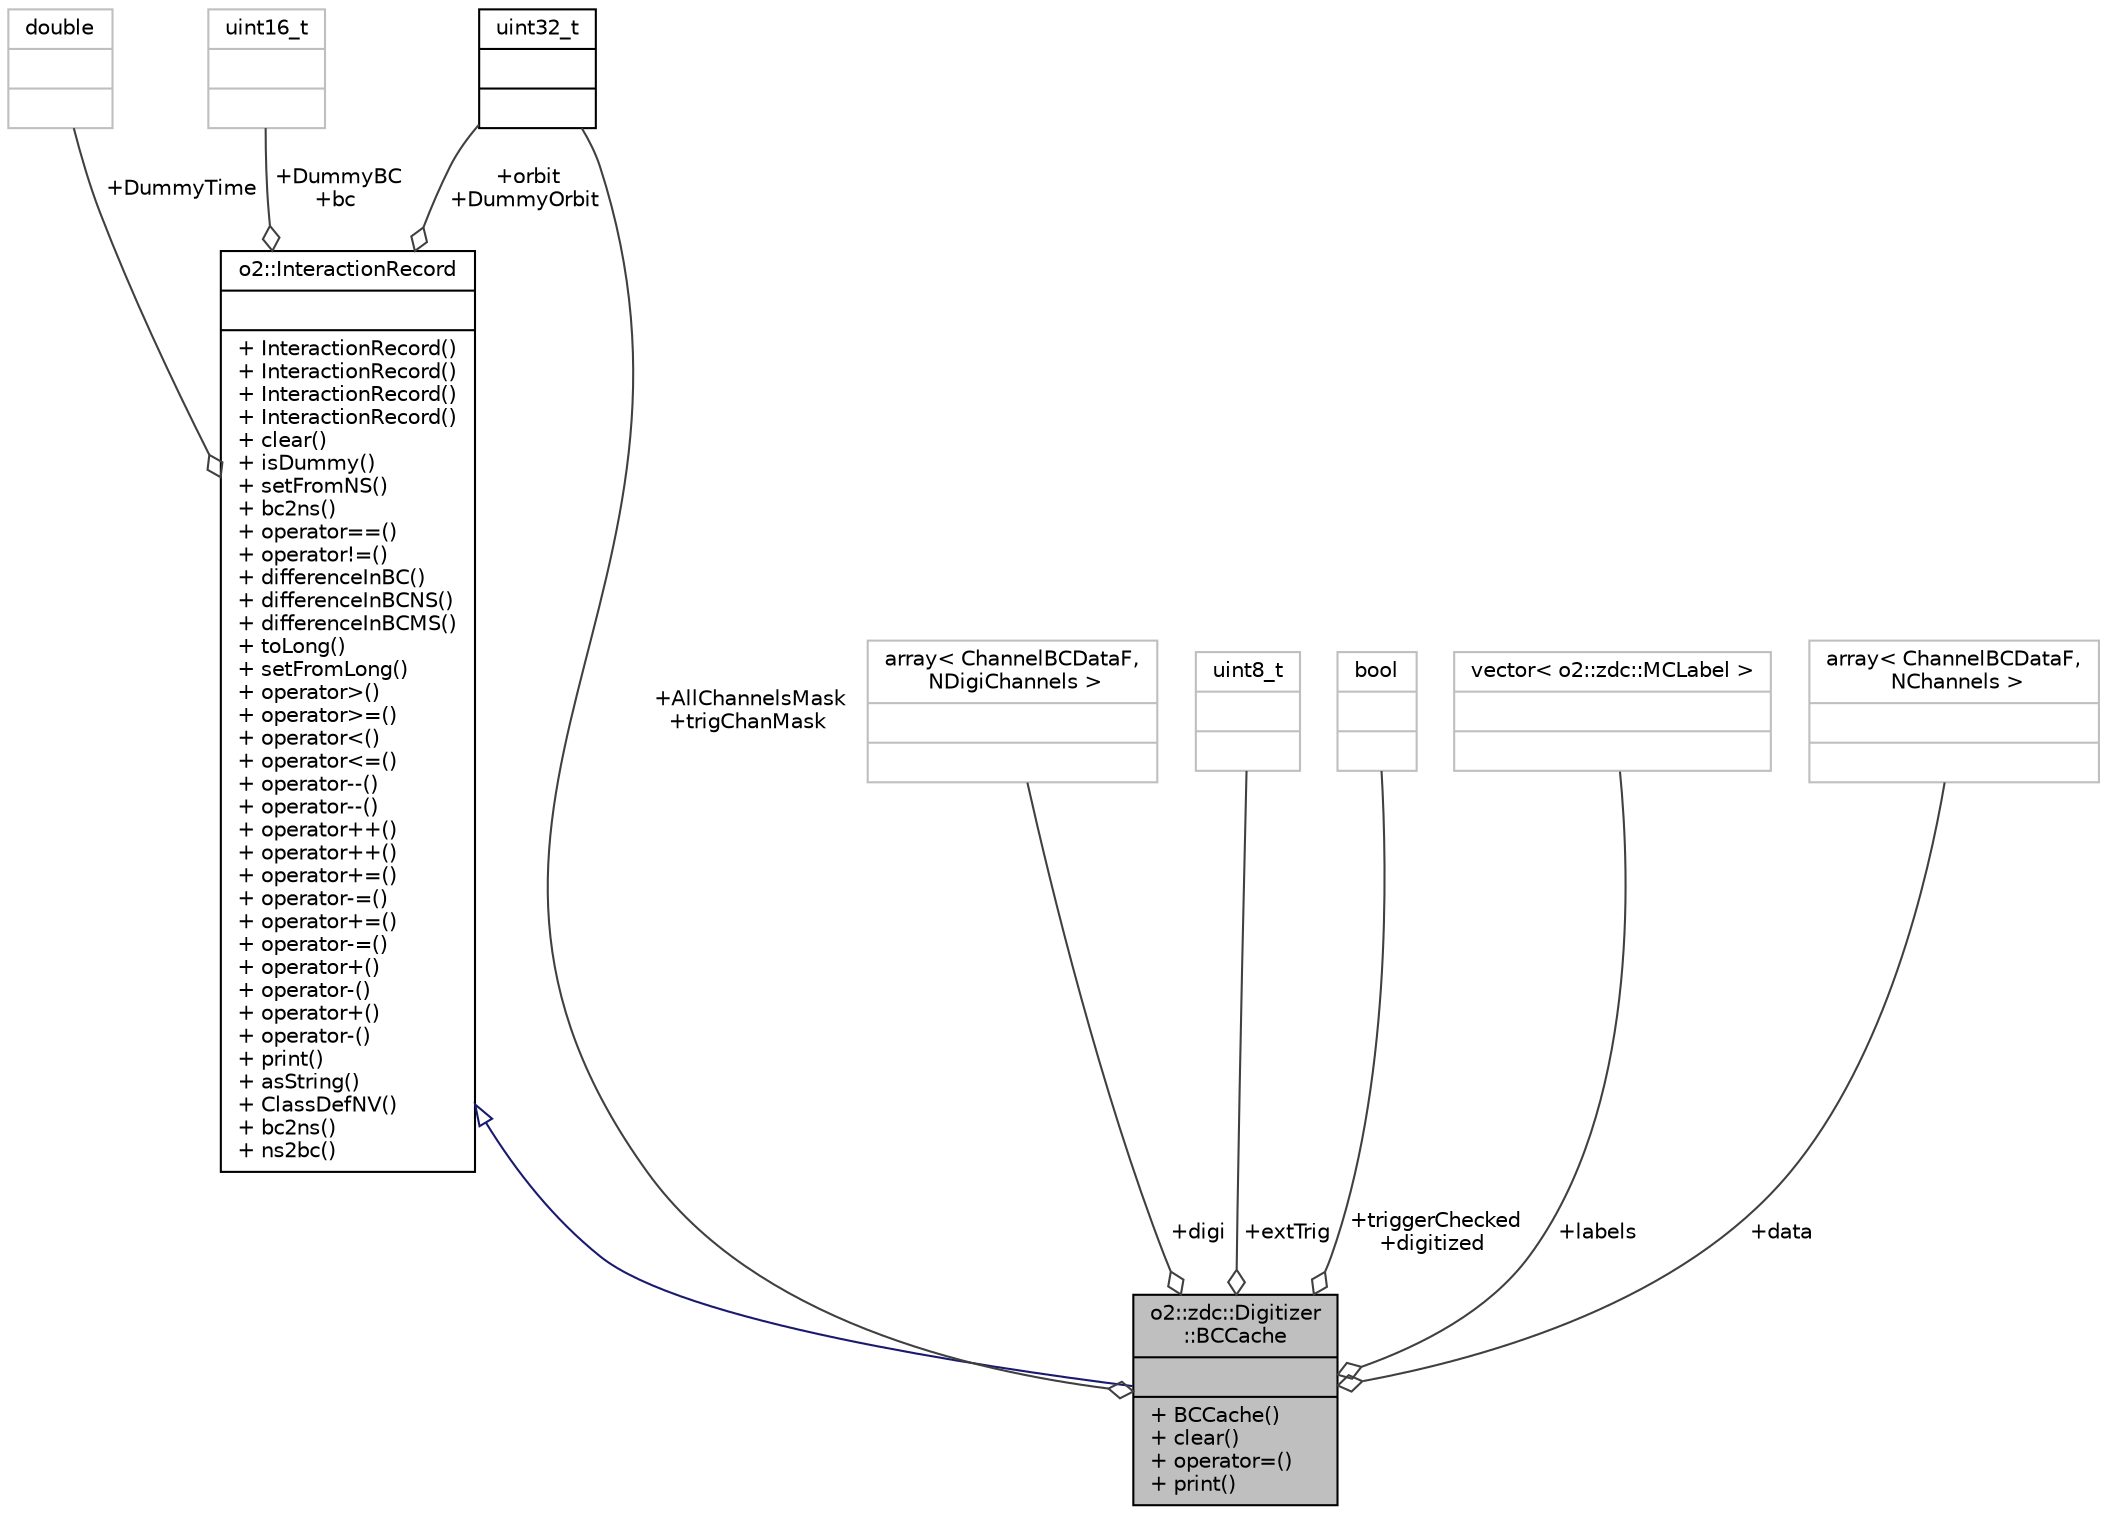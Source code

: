 digraph "o2::zdc::Digitizer::BCCache"
{
 // INTERACTIVE_SVG=YES
  bgcolor="transparent";
  edge [fontname="Helvetica",fontsize="10",labelfontname="Helvetica",labelfontsize="10"];
  node [fontname="Helvetica",fontsize="10",shape=record];
  Node2 [label="{o2::zdc::Digitizer\l::BCCache\n||+ BCCache()\l+ clear()\l+ operator=()\l+ print()\l}",height=0.2,width=0.4,color="black", fillcolor="grey75", style="filled", fontcolor="black"];
  Node3 -> Node2 [dir="back",color="midnightblue",fontsize="10",style="solid",arrowtail="onormal",fontname="Helvetica"];
  Node3 [label="{o2::InteractionRecord\n||+ InteractionRecord()\l+ InteractionRecord()\l+ InteractionRecord()\l+ InteractionRecord()\l+ clear()\l+ isDummy()\l+ setFromNS()\l+ bc2ns()\l+ operator==()\l+ operator!=()\l+ differenceInBC()\l+ differenceInBCNS()\l+ differenceInBCMS()\l+ toLong()\l+ setFromLong()\l+ operator\>()\l+ operator\>=()\l+ operator\<()\l+ operator\<=()\l+ operator--()\l+ operator--()\l+ operator++()\l+ operator++()\l+ operator+=()\l+ operator-=()\l+ operator+=()\l+ operator-=()\l+ operator+()\l+ operator-()\l+ operator+()\l+ operator-()\l+ print()\l+ asString()\l+ ClassDefNV()\l+ bc2ns()\l+ ns2bc()\l}",height=0.2,width=0.4,color="black",URL="$d1/d21/structo2_1_1InteractionRecord.html"];
  Node4 -> Node3 [color="grey25",fontsize="10",style="solid",label=" +DummyTime" ,arrowhead="odiamond",fontname="Helvetica"];
  Node4 [label="{double\n||}",height=0.2,width=0.4,color="grey75"];
  Node5 -> Node3 [color="grey25",fontsize="10",style="solid",label=" +DummyBC\n+bc" ,arrowhead="odiamond",fontname="Helvetica"];
  Node5 [label="{uint16_t\n||}",height=0.2,width=0.4,color="grey75"];
  Node6 -> Node3 [color="grey25",fontsize="10",style="solid",label=" +orbit\n+DummyOrbit" ,arrowhead="odiamond",fontname="Helvetica"];
  Node6 [label="{uint32_t\n||}",height=0.2,width=0.4,color="black",URL="$d3/d87/classuint32__t.html"];
  Node7 -> Node2 [color="grey25",fontsize="10",style="solid",label=" +digi" ,arrowhead="odiamond",fontname="Helvetica"];
  Node7 [label="{array\< ChannelBCDataF,\l NDigiChannels \>\n||}",height=0.2,width=0.4,color="grey75"];
  Node6 -> Node2 [color="grey25",fontsize="10",style="solid",label=" +AllChannelsMask\n+trigChanMask" ,arrowhead="odiamond",fontname="Helvetica"];
  Node8 -> Node2 [color="grey25",fontsize="10",style="solid",label=" +extTrig" ,arrowhead="odiamond",fontname="Helvetica"];
  Node8 [label="{uint8_t\n||}",height=0.2,width=0.4,color="grey75"];
  Node9 -> Node2 [color="grey25",fontsize="10",style="solid",label=" +triggerChecked\n+digitized" ,arrowhead="odiamond",fontname="Helvetica"];
  Node9 [label="{bool\n||}",height=0.2,width=0.4,color="grey75"];
  Node10 -> Node2 [color="grey25",fontsize="10",style="solid",label=" +labels" ,arrowhead="odiamond",fontname="Helvetica"];
  Node10 [label="{vector\< o2::zdc::MCLabel \>\n||}",height=0.2,width=0.4,color="grey75"];
  Node11 -> Node2 [color="grey25",fontsize="10",style="solid",label=" +data" ,arrowhead="odiamond",fontname="Helvetica"];
  Node11 [label="{array\< ChannelBCDataF,\l NChannels \>\n||}",height=0.2,width=0.4,color="grey75"];
}
